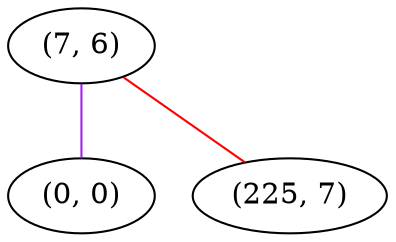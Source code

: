 graph "" {
"(7, 6)";
"(0, 0)";
"(225, 7)";
"(7, 6)" -- "(0, 0)"  [color=purple, key=0, weight=4];
"(7, 6)" -- "(225, 7)"  [color=red, key=0, weight=1];
}
